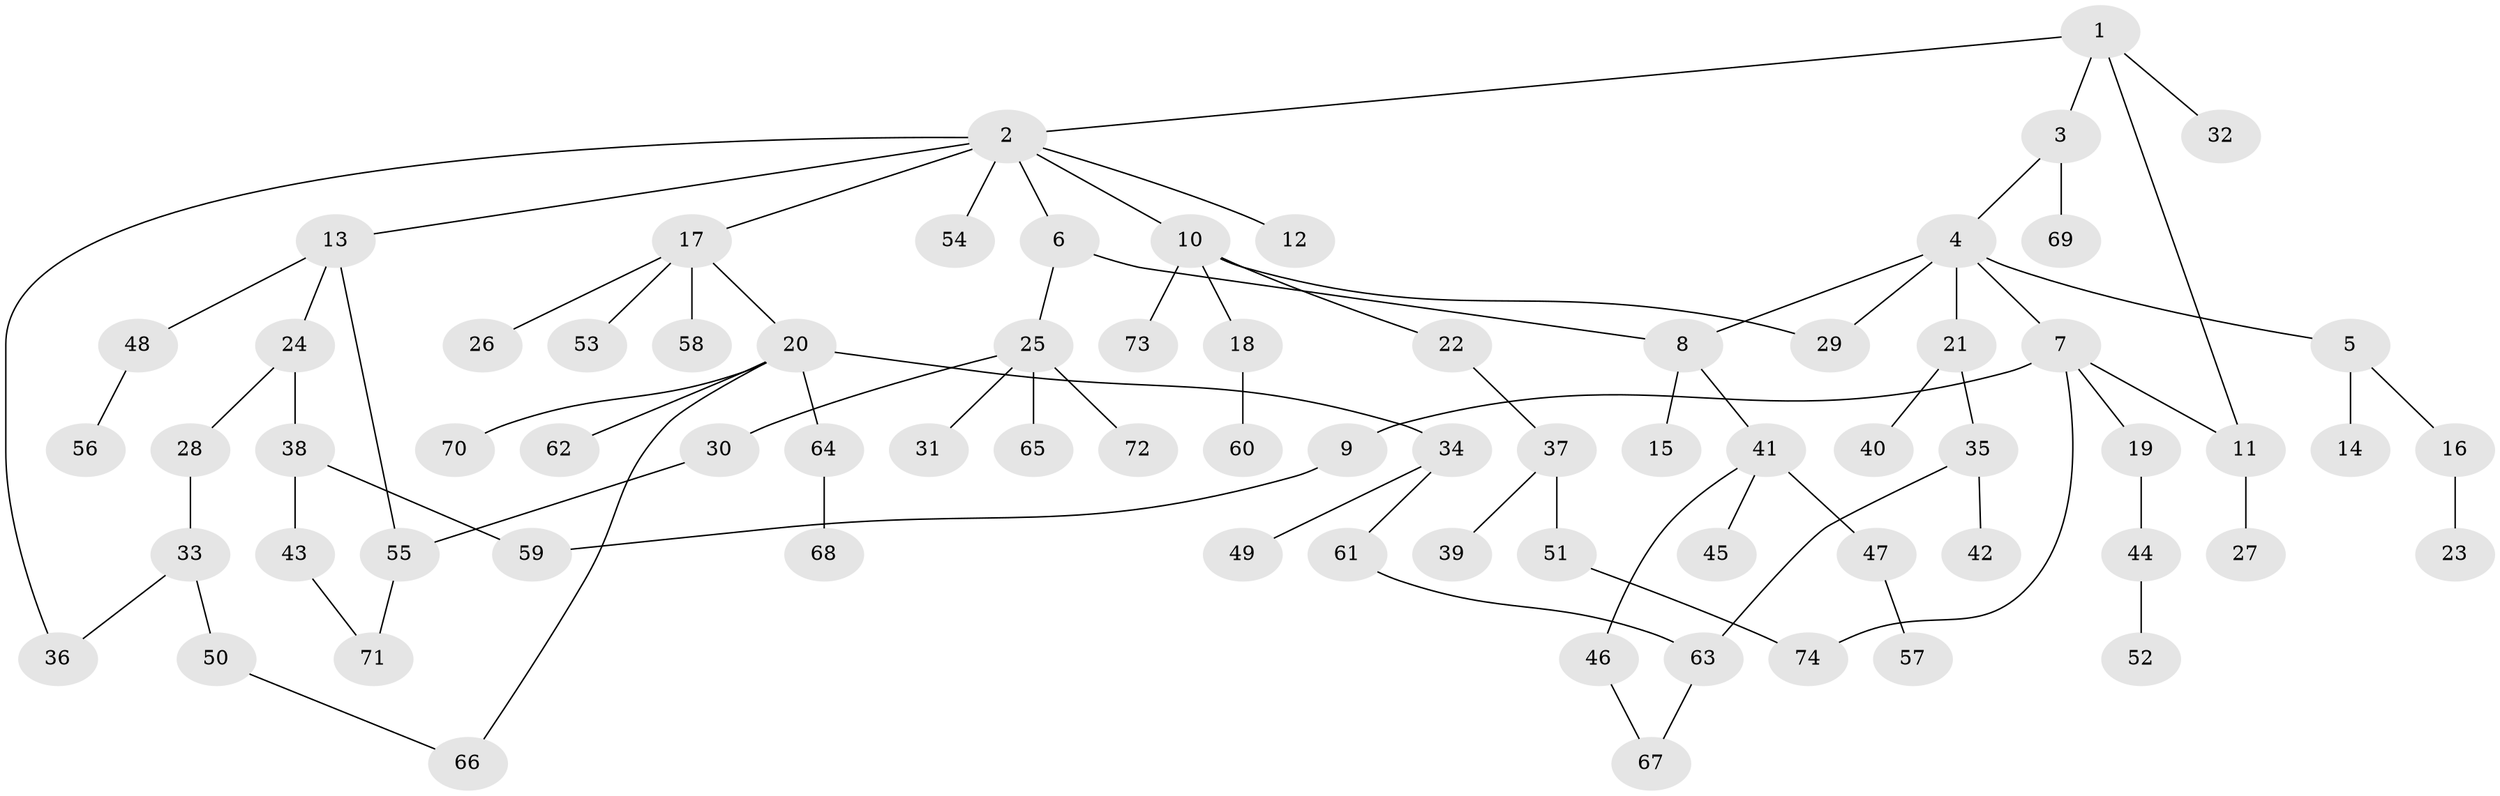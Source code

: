 // Generated by graph-tools (version 1.1) at 2025/01/03/09/25 03:01:10]
// undirected, 74 vertices, 84 edges
graph export_dot {
graph [start="1"]
  node [color=gray90,style=filled];
  1;
  2;
  3;
  4;
  5;
  6;
  7;
  8;
  9;
  10;
  11;
  12;
  13;
  14;
  15;
  16;
  17;
  18;
  19;
  20;
  21;
  22;
  23;
  24;
  25;
  26;
  27;
  28;
  29;
  30;
  31;
  32;
  33;
  34;
  35;
  36;
  37;
  38;
  39;
  40;
  41;
  42;
  43;
  44;
  45;
  46;
  47;
  48;
  49;
  50;
  51;
  52;
  53;
  54;
  55;
  56;
  57;
  58;
  59;
  60;
  61;
  62;
  63;
  64;
  65;
  66;
  67;
  68;
  69;
  70;
  71;
  72;
  73;
  74;
  1 -- 2;
  1 -- 3;
  1 -- 11;
  1 -- 32;
  2 -- 6;
  2 -- 10;
  2 -- 12;
  2 -- 13;
  2 -- 17;
  2 -- 36;
  2 -- 54;
  3 -- 4;
  3 -- 69;
  4 -- 5;
  4 -- 7;
  4 -- 8;
  4 -- 21;
  4 -- 29;
  5 -- 14;
  5 -- 16;
  6 -- 25;
  6 -- 8;
  7 -- 9;
  7 -- 19;
  7 -- 74;
  7 -- 11;
  8 -- 15;
  8 -- 41;
  9 -- 59;
  10 -- 18;
  10 -- 22;
  10 -- 73;
  10 -- 29;
  11 -- 27;
  13 -- 24;
  13 -- 48;
  13 -- 55;
  16 -- 23;
  17 -- 20;
  17 -- 26;
  17 -- 53;
  17 -- 58;
  18 -- 60;
  19 -- 44;
  20 -- 34;
  20 -- 62;
  20 -- 64;
  20 -- 70;
  20 -- 66;
  21 -- 35;
  21 -- 40;
  22 -- 37;
  24 -- 28;
  24 -- 38;
  25 -- 30;
  25 -- 31;
  25 -- 65;
  25 -- 72;
  28 -- 33;
  30 -- 55;
  33 -- 50;
  33 -- 36;
  34 -- 49;
  34 -- 61;
  35 -- 42;
  35 -- 63;
  37 -- 39;
  37 -- 51;
  38 -- 43;
  38 -- 59;
  41 -- 45;
  41 -- 46;
  41 -- 47;
  43 -- 71;
  44 -- 52;
  46 -- 67;
  47 -- 57;
  48 -- 56;
  50 -- 66;
  51 -- 74;
  55 -- 71;
  61 -- 63;
  63 -- 67;
  64 -- 68;
}
